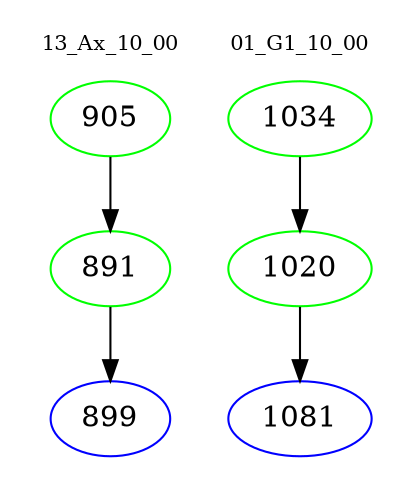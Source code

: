 digraph{
subgraph cluster_0 {
color = white
label = "13_Ax_10_00";
fontsize=10;
T0_905 [label="905", color="green"]
T0_905 -> T0_891 [color="black"]
T0_891 [label="891", color="green"]
T0_891 -> T0_899 [color="black"]
T0_899 [label="899", color="blue"]
}
subgraph cluster_1 {
color = white
label = "01_G1_10_00";
fontsize=10;
T1_1034 [label="1034", color="green"]
T1_1034 -> T1_1020 [color="black"]
T1_1020 [label="1020", color="green"]
T1_1020 -> T1_1081 [color="black"]
T1_1081 [label="1081", color="blue"]
}
}
